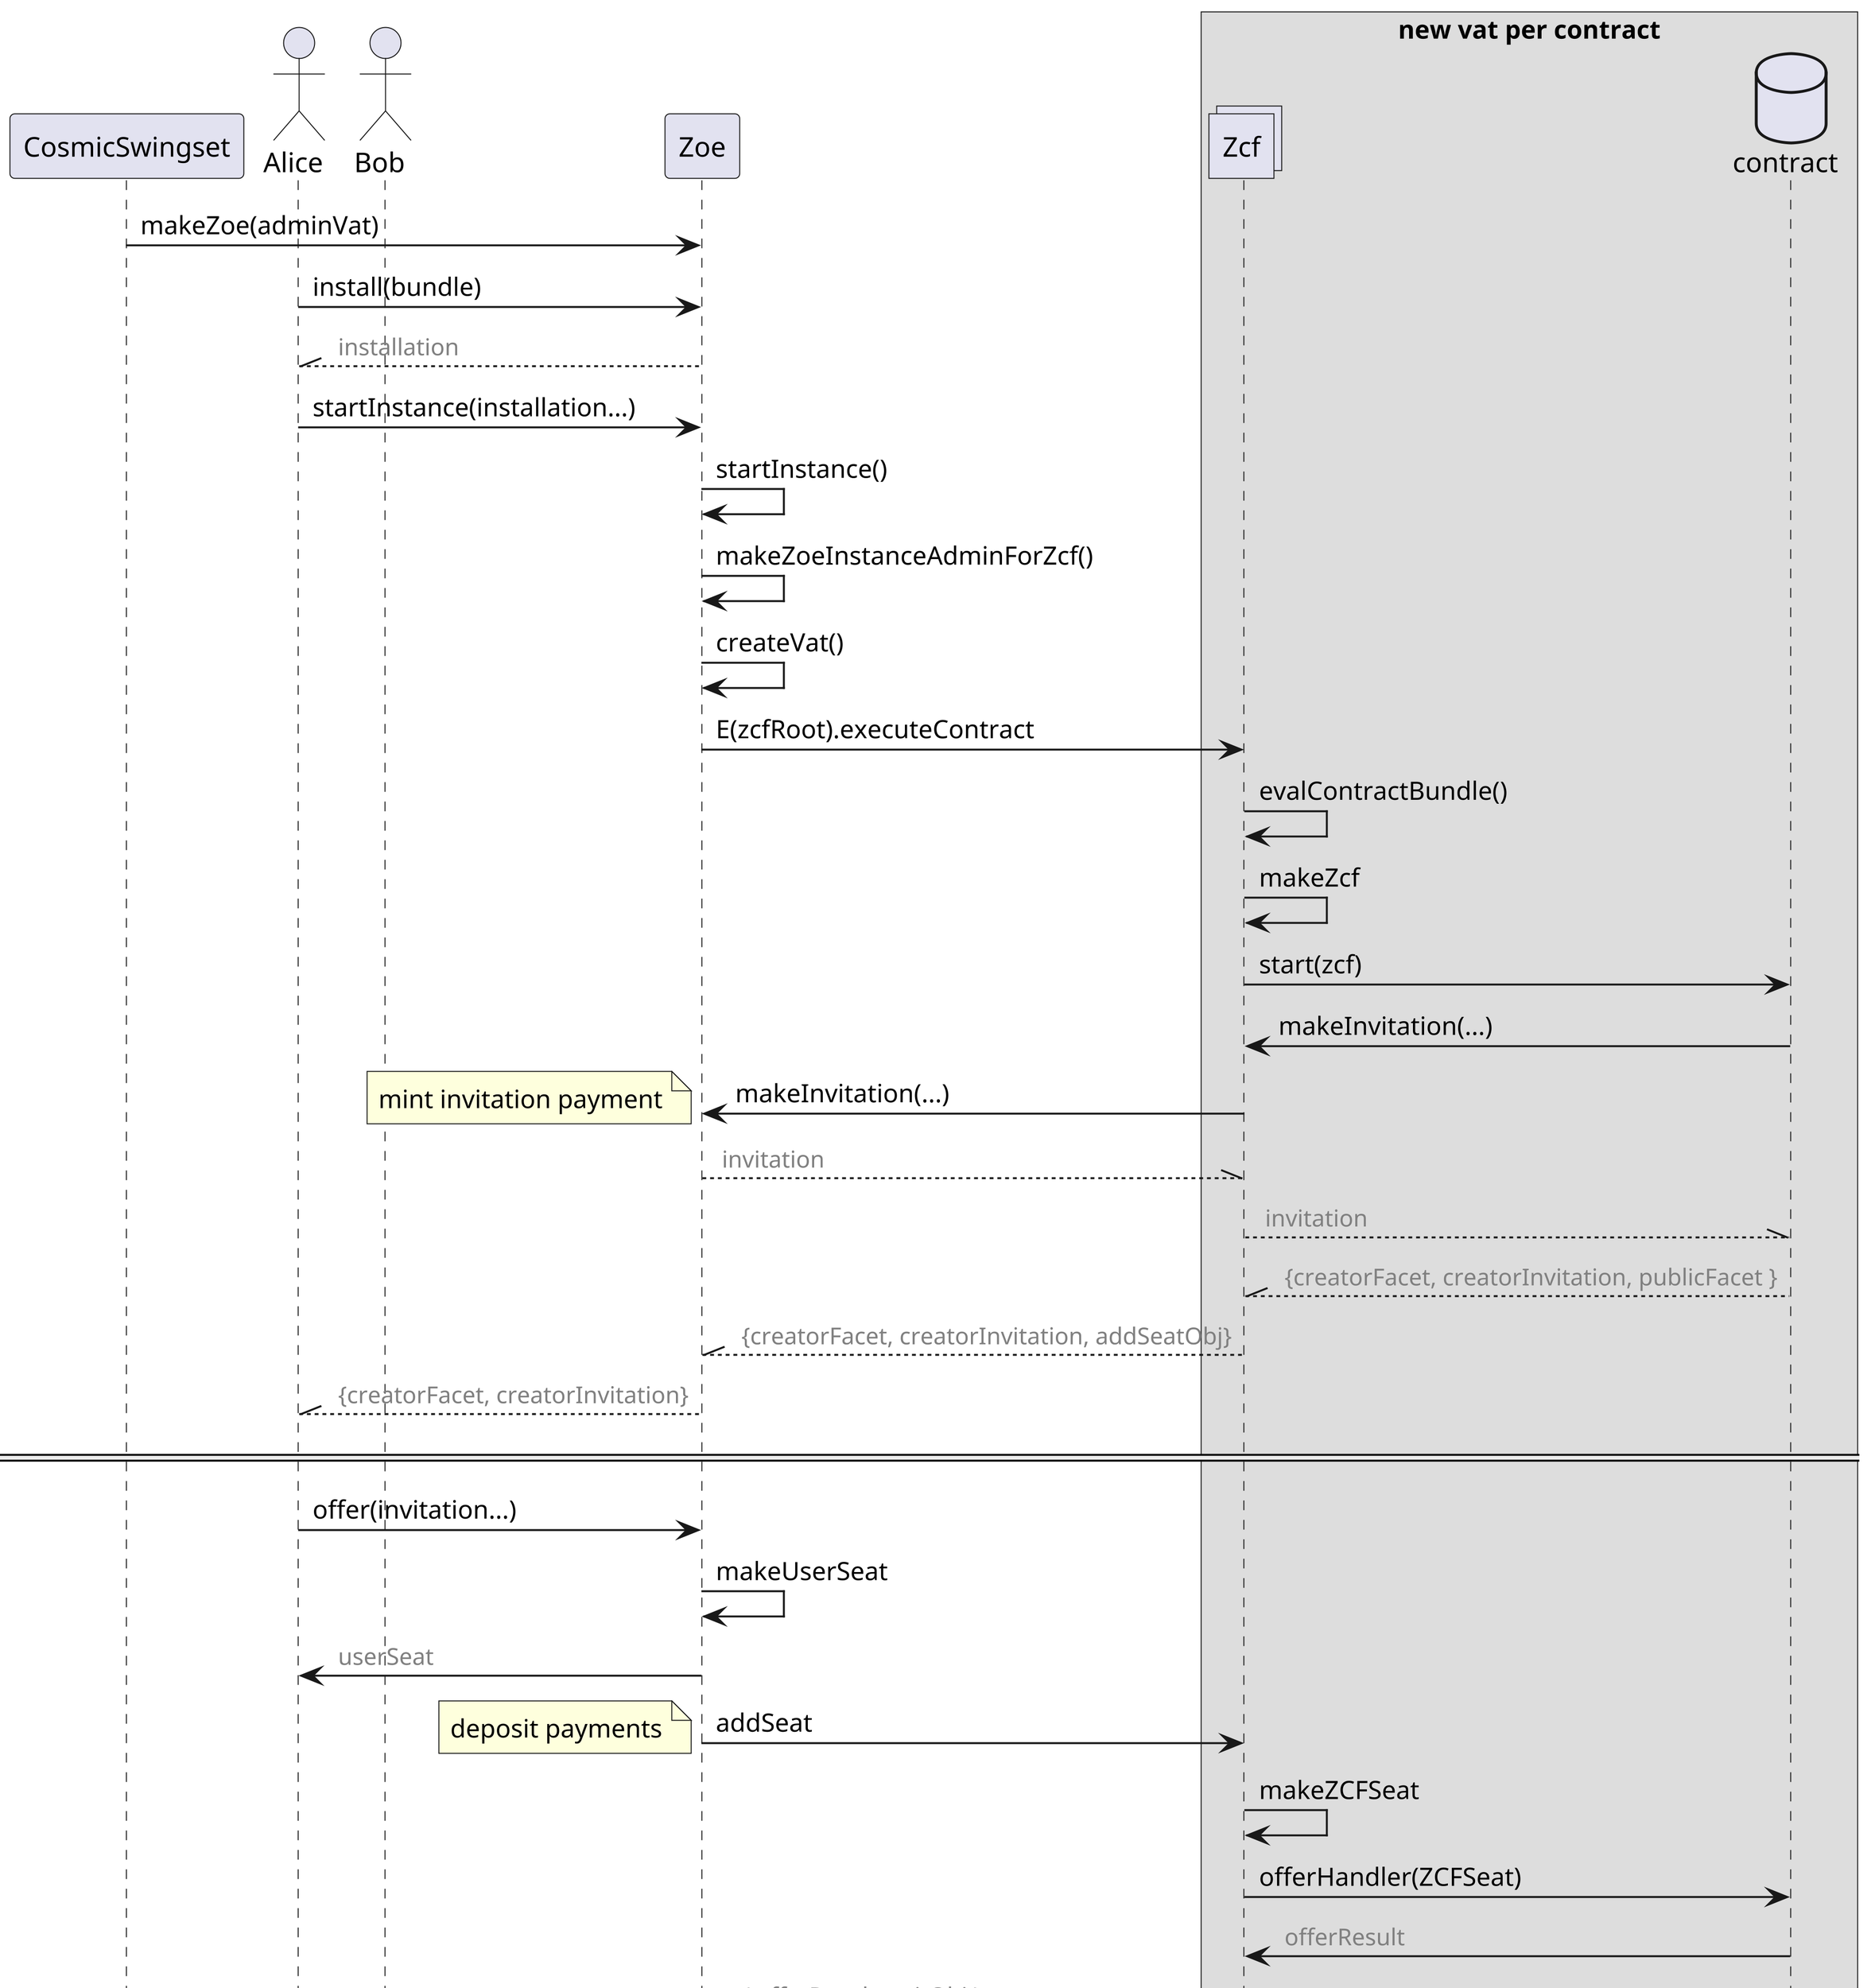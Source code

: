 
@startuml Zoe communication with Zcf
scale 8

participant CosmicSwingset
actor Alice
actor Bob
participant Zoe
box new vat per contract
collections Zcf
database contract
end box

CosmicSwingset -> Zoe : makeZoe(adminVat)
Alice -> Zoe : install(bundle)
Alice //-- Zoe : <font color=gray><size:12> installation
Alice -> Zoe : startInstance(installation...)
Zoe -> Zoe : startInstance()
Zoe -> Zoe : makeZoeInstanceAdminForZcf()
Zoe -> Zoe : createVat()
Zoe -> Zcf : E(zcfRoot).executeContract
Zcf -> Zcf : evalContractBundle()
Zcf -> Zcf : makeZcf
Zcf -> contract : start(zcf)
contract -> Zcf : makeInvitation(...)
Zcf -> Zoe : makeInvitation(...)
note left
mint invitation payment
end note
Zoe --\\ Zcf : <font color=gray><size:12> invitation
Zcf --\\ contract : <font color=gray><size:12> invitation
contract --\\ Zcf : <font color=gray><size:12> {creatorFacet, creatorInvitation, publicFacet }
Zcf --\\ Zoe : <font color=gray><size:12> {creatorFacet, creatorInvitation, addSeatObj}
Alice //-- Zoe : <font color=gray><size:12> {creatorFacet, creatorInvitation}

====

Alice -> Zoe : offer(invitation...)
Zoe -> Zoe : makeUserSeat
Zoe -> Alice : <font color=gray><size:12> userSeat
Zoe -> Zcf : addSeat
note left
deposit payments
end note
Zcf -> Zcf : makeZCFSeat
Zcf -> contract : offerHandler(ZCFSeat)
contract -> Zcf : <font color=gray><size:12> offerResult
Zcf --\\ Zoe : <font color=gray><size:12> { offerResult, exitObj }

Zoe --\\ Zoe : <font color=gray><size:12> userSeat promises updated

@enduml

